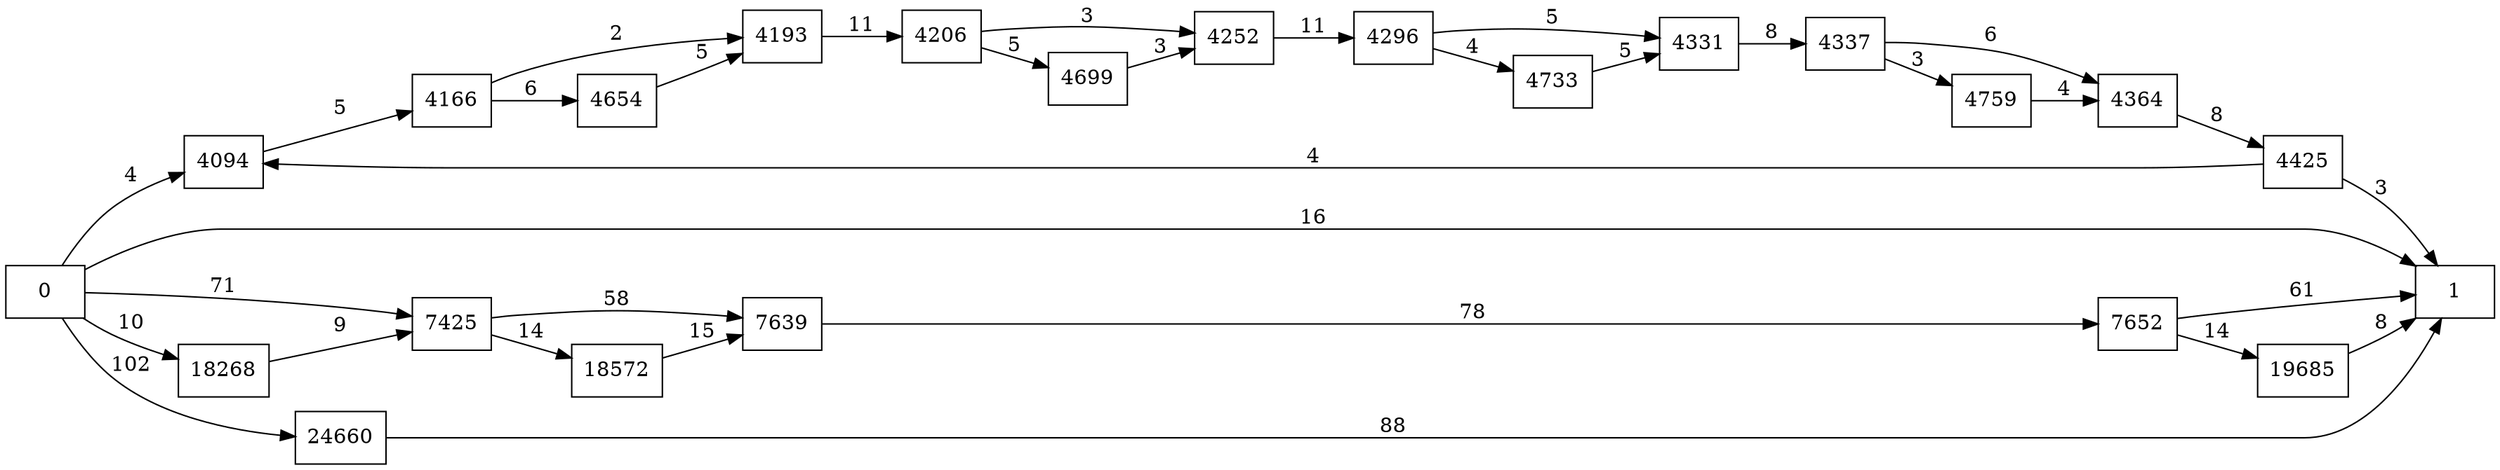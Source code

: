 digraph {
	graph [rankdir=LR]
	node [shape=rectangle]
	4094 -> 4166 [label=5]
	4166 -> 4193 [label=2]
	4166 -> 4654 [label=6]
	4193 -> 4206 [label=11]
	4206 -> 4252 [label=3]
	4206 -> 4699 [label=5]
	4252 -> 4296 [label=11]
	4296 -> 4331 [label=5]
	4296 -> 4733 [label=4]
	4331 -> 4337 [label=8]
	4337 -> 4364 [label=6]
	4337 -> 4759 [label=3]
	4364 -> 4425 [label=8]
	4425 -> 4094 [label=4]
	4425 -> 1 [label=3]
	4654 -> 4193 [label=5]
	4699 -> 4252 [label=3]
	4733 -> 4331 [label=5]
	4759 -> 4364 [label=4]
	7425 -> 7639 [label=58]
	7425 -> 18572 [label=14]
	7639 -> 7652 [label=78]
	7652 -> 1 [label=61]
	7652 -> 19685 [label=14]
	18268 -> 7425 [label=9]
	18572 -> 7639 [label=15]
	19685 -> 1 [label=8]
	24660 -> 1 [label=88]
	0 -> 4094 [label=4]
	0 -> 7425 [label=71]
	0 -> 1 [label=16]
	0 -> 18268 [label=10]
	0 -> 24660 [label=102]
}

